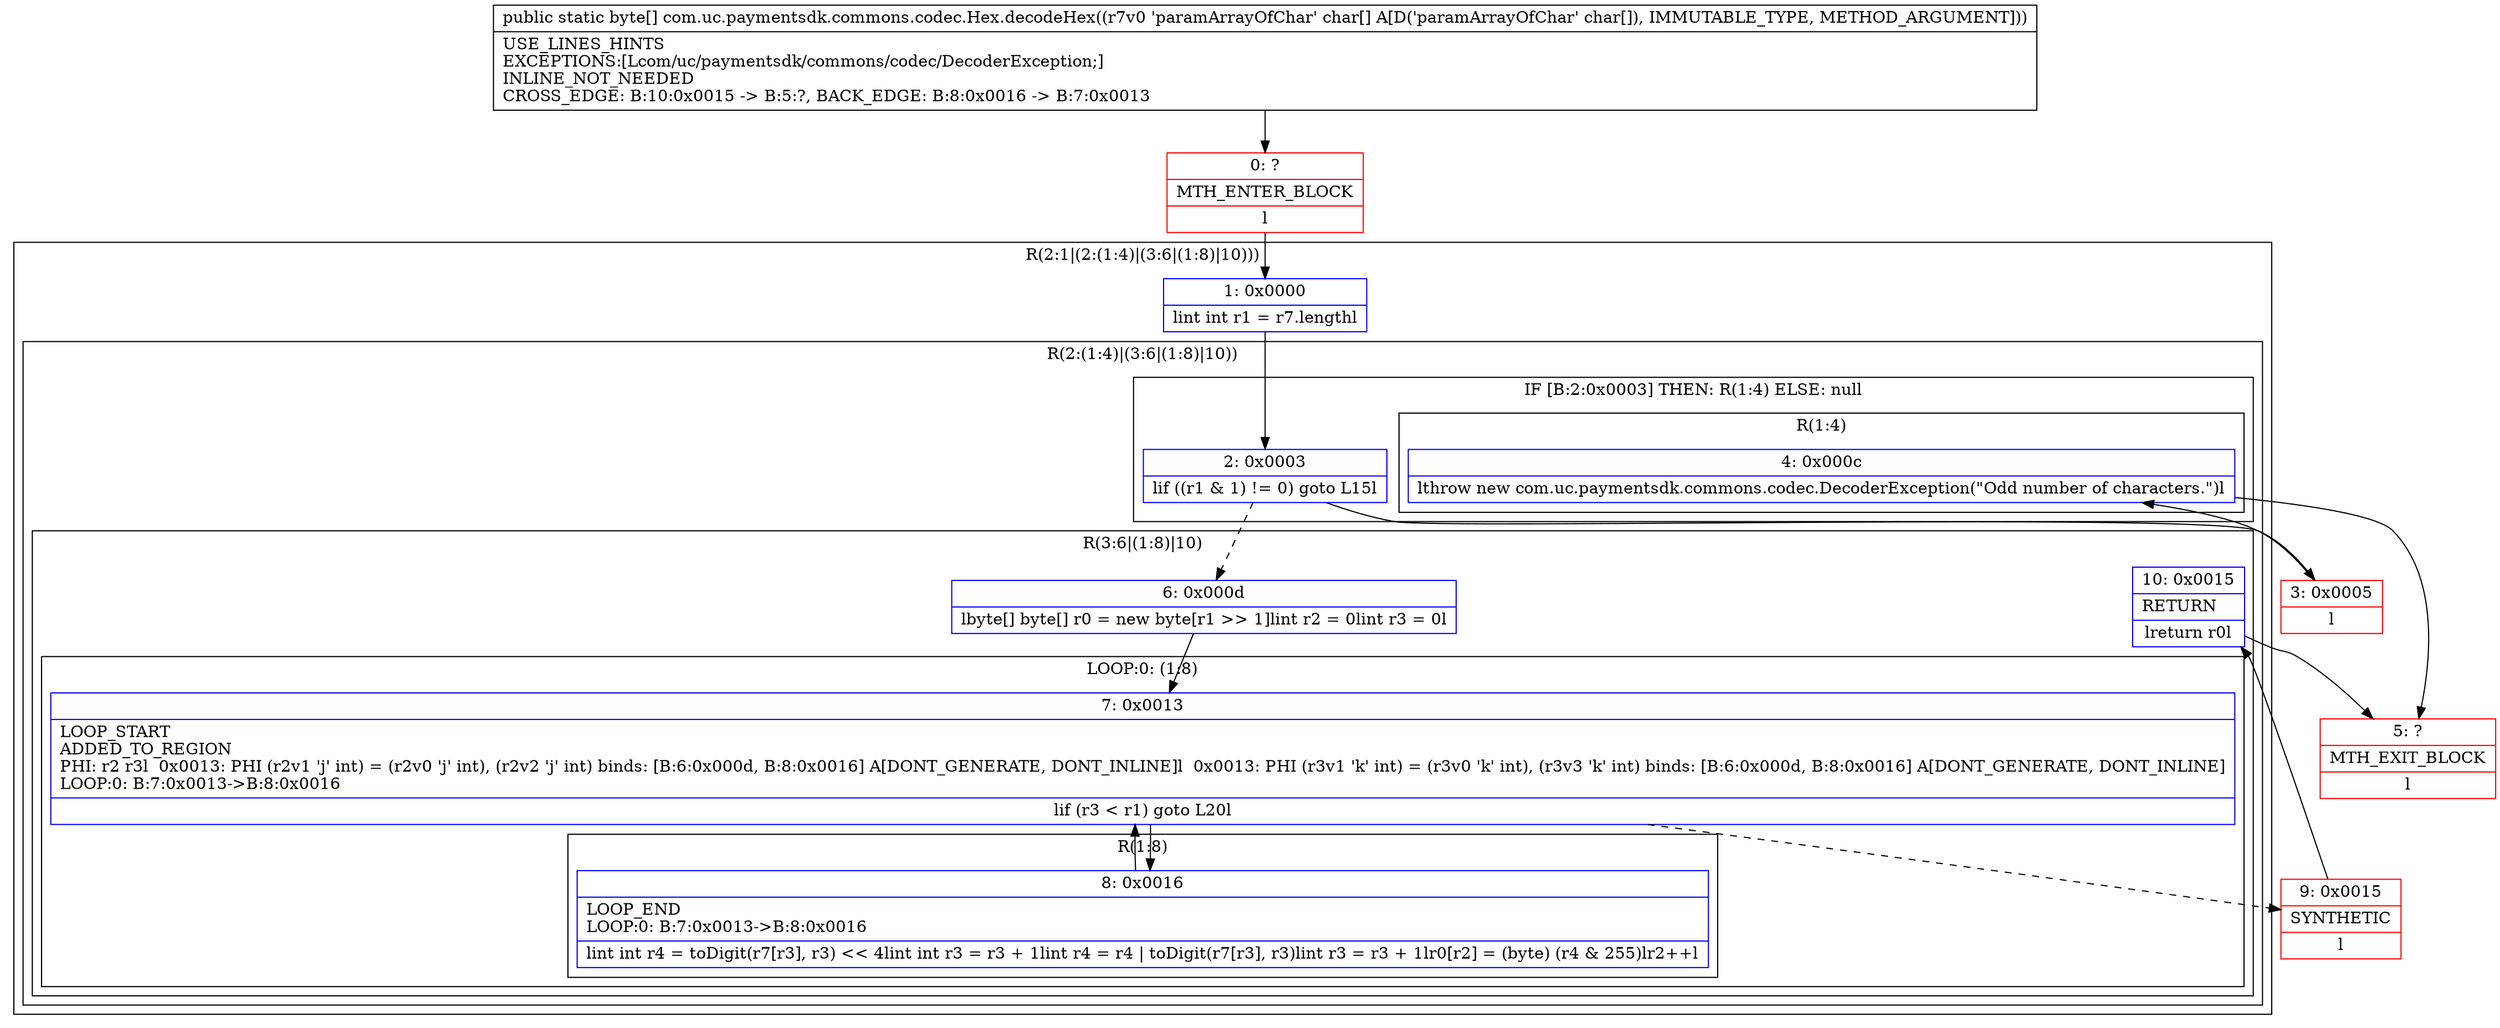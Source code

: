 digraph "CFG forcom.uc.paymentsdk.commons.codec.Hex.decodeHex([C)[B" {
subgraph cluster_Region_1279083794 {
label = "R(2:1|(2:(1:4)|(3:6|(1:8)|10)))";
node [shape=record,color=blue];
Node_1 [shape=record,label="{1\:\ 0x0000|lint int r1 = r7.lengthl}"];
subgraph cluster_Region_1553280597 {
label = "R(2:(1:4)|(3:6|(1:8)|10))";
node [shape=record,color=blue];
subgraph cluster_IfRegion_1484095772 {
label = "IF [B:2:0x0003] THEN: R(1:4) ELSE: null";
node [shape=record,color=blue];
Node_2 [shape=record,label="{2\:\ 0x0003|lif ((r1 & 1) != 0) goto L15l}"];
subgraph cluster_Region_258676045 {
label = "R(1:4)";
node [shape=record,color=blue];
Node_4 [shape=record,label="{4\:\ 0x000c|lthrow new com.uc.paymentsdk.commons.codec.DecoderException(\"Odd number of characters.\")l}"];
}
}
subgraph cluster_Region_1570795058 {
label = "R(3:6|(1:8)|10)";
node [shape=record,color=blue];
Node_6 [shape=record,label="{6\:\ 0x000d|lbyte[] byte[] r0 = new byte[r1 \>\> 1]lint r2 = 0lint r3 = 0l}"];
subgraph cluster_LoopRegion_1161033887 {
label = "LOOP:0: (1:8)";
node [shape=record,color=blue];
Node_7 [shape=record,label="{7\:\ 0x0013|LOOP_START\lADDED_TO_REGION\lPHI: r2 r3l  0x0013: PHI (r2v1 'j' int) = (r2v0 'j' int), (r2v2 'j' int) binds: [B:6:0x000d, B:8:0x0016] A[DONT_GENERATE, DONT_INLINE]l  0x0013: PHI (r3v1 'k' int) = (r3v0 'k' int), (r3v3 'k' int) binds: [B:6:0x000d, B:8:0x0016] A[DONT_GENERATE, DONT_INLINE]\lLOOP:0: B:7:0x0013\-\>B:8:0x0016\l|lif (r3 \< r1) goto L20l}"];
subgraph cluster_Region_1660952830 {
label = "R(1:8)";
node [shape=record,color=blue];
Node_8 [shape=record,label="{8\:\ 0x0016|LOOP_END\lLOOP:0: B:7:0x0013\-\>B:8:0x0016\l|lint int r4 = toDigit(r7[r3], r3) \<\< 4lint int r3 = r3 + 1lint r4 = r4 \| toDigit(r7[r3], r3)lint r3 = r3 + 1lr0[r2] = (byte) (r4 & 255)lr2++l}"];
}
}
Node_10 [shape=record,label="{10\:\ 0x0015|RETURN\l|lreturn r0l}"];
}
}
}
Node_0 [shape=record,color=red,label="{0\:\ ?|MTH_ENTER_BLOCK\l|l}"];
Node_3 [shape=record,color=red,label="{3\:\ 0x0005|l}"];
Node_5 [shape=record,color=red,label="{5\:\ ?|MTH_EXIT_BLOCK\l|l}"];
Node_9 [shape=record,color=red,label="{9\:\ 0x0015|SYNTHETIC\l|l}"];
MethodNode[shape=record,label="{public static byte[] com.uc.paymentsdk.commons.codec.Hex.decodeHex((r7v0 'paramArrayOfChar' char[] A[D('paramArrayOfChar' char[]), IMMUTABLE_TYPE, METHOD_ARGUMENT]))  | USE_LINES_HINTS\lEXCEPTIONS:[Lcom\/uc\/paymentsdk\/commons\/codec\/DecoderException;]\lINLINE_NOT_NEEDED\lCROSS_EDGE: B:10:0x0015 \-\> B:5:?, BACK_EDGE: B:8:0x0016 \-\> B:7:0x0013\l}"];
MethodNode -> Node_0;
Node_1 -> Node_2;
Node_2 -> Node_3;
Node_2 -> Node_6[style=dashed];
Node_4 -> Node_5;
Node_6 -> Node_7;
Node_7 -> Node_8;
Node_7 -> Node_9[style=dashed];
Node_8 -> Node_7;
Node_10 -> Node_5;
Node_0 -> Node_1;
Node_3 -> Node_4;
Node_9 -> Node_10;
}

